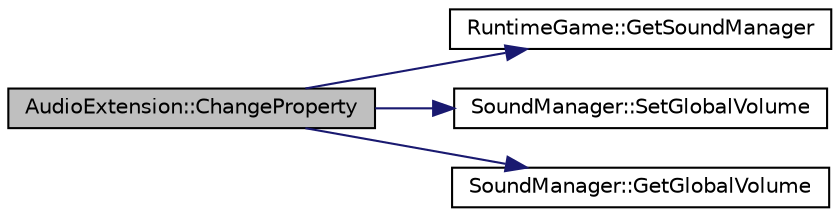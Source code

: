 digraph "AudioExtension::ChangeProperty"
{
  edge [fontname="Helvetica",fontsize="10",labelfontname="Helvetica",labelfontsize="10"];
  node [fontname="Helvetica",fontsize="10",shape=record];
  rankdir="LR";
  Node1 [label="AudioExtension::ChangeProperty",height=0.2,width=0.4,color="black", fillcolor="grey75", style="filled", fontcolor="black"];
  Node1 -> Node2 [color="midnightblue",fontsize="10",style="solid",fontname="Helvetica"];
  Node2 [label="RuntimeGame::GetSoundManager",height=0.2,width=0.4,color="black", fillcolor="white", style="filled",URL="$d8/ddb/class_runtime_game.html#a0c6a930cf57c383cc49c8eae1a3e86d6"];
  Node1 -> Node3 [color="midnightblue",fontsize="10",style="solid",fontname="Helvetica"];
  Node3 [label="SoundManager::SetGlobalVolume",height=0.2,width=0.4,color="black", fillcolor="white", style="filled",URL="$d5/dd9/class_sound_manager.html#a1e896c35085b73e2c7f048bc9fee0bd8"];
  Node1 -> Node4 [color="midnightblue",fontsize="10",style="solid",fontname="Helvetica"];
  Node4 [label="SoundManager::GetGlobalVolume",height=0.2,width=0.4,color="black", fillcolor="white", style="filled",URL="$d5/dd9/class_sound_manager.html#a4e241edbbe7e34738cd6de059d0e5e6c"];
}
